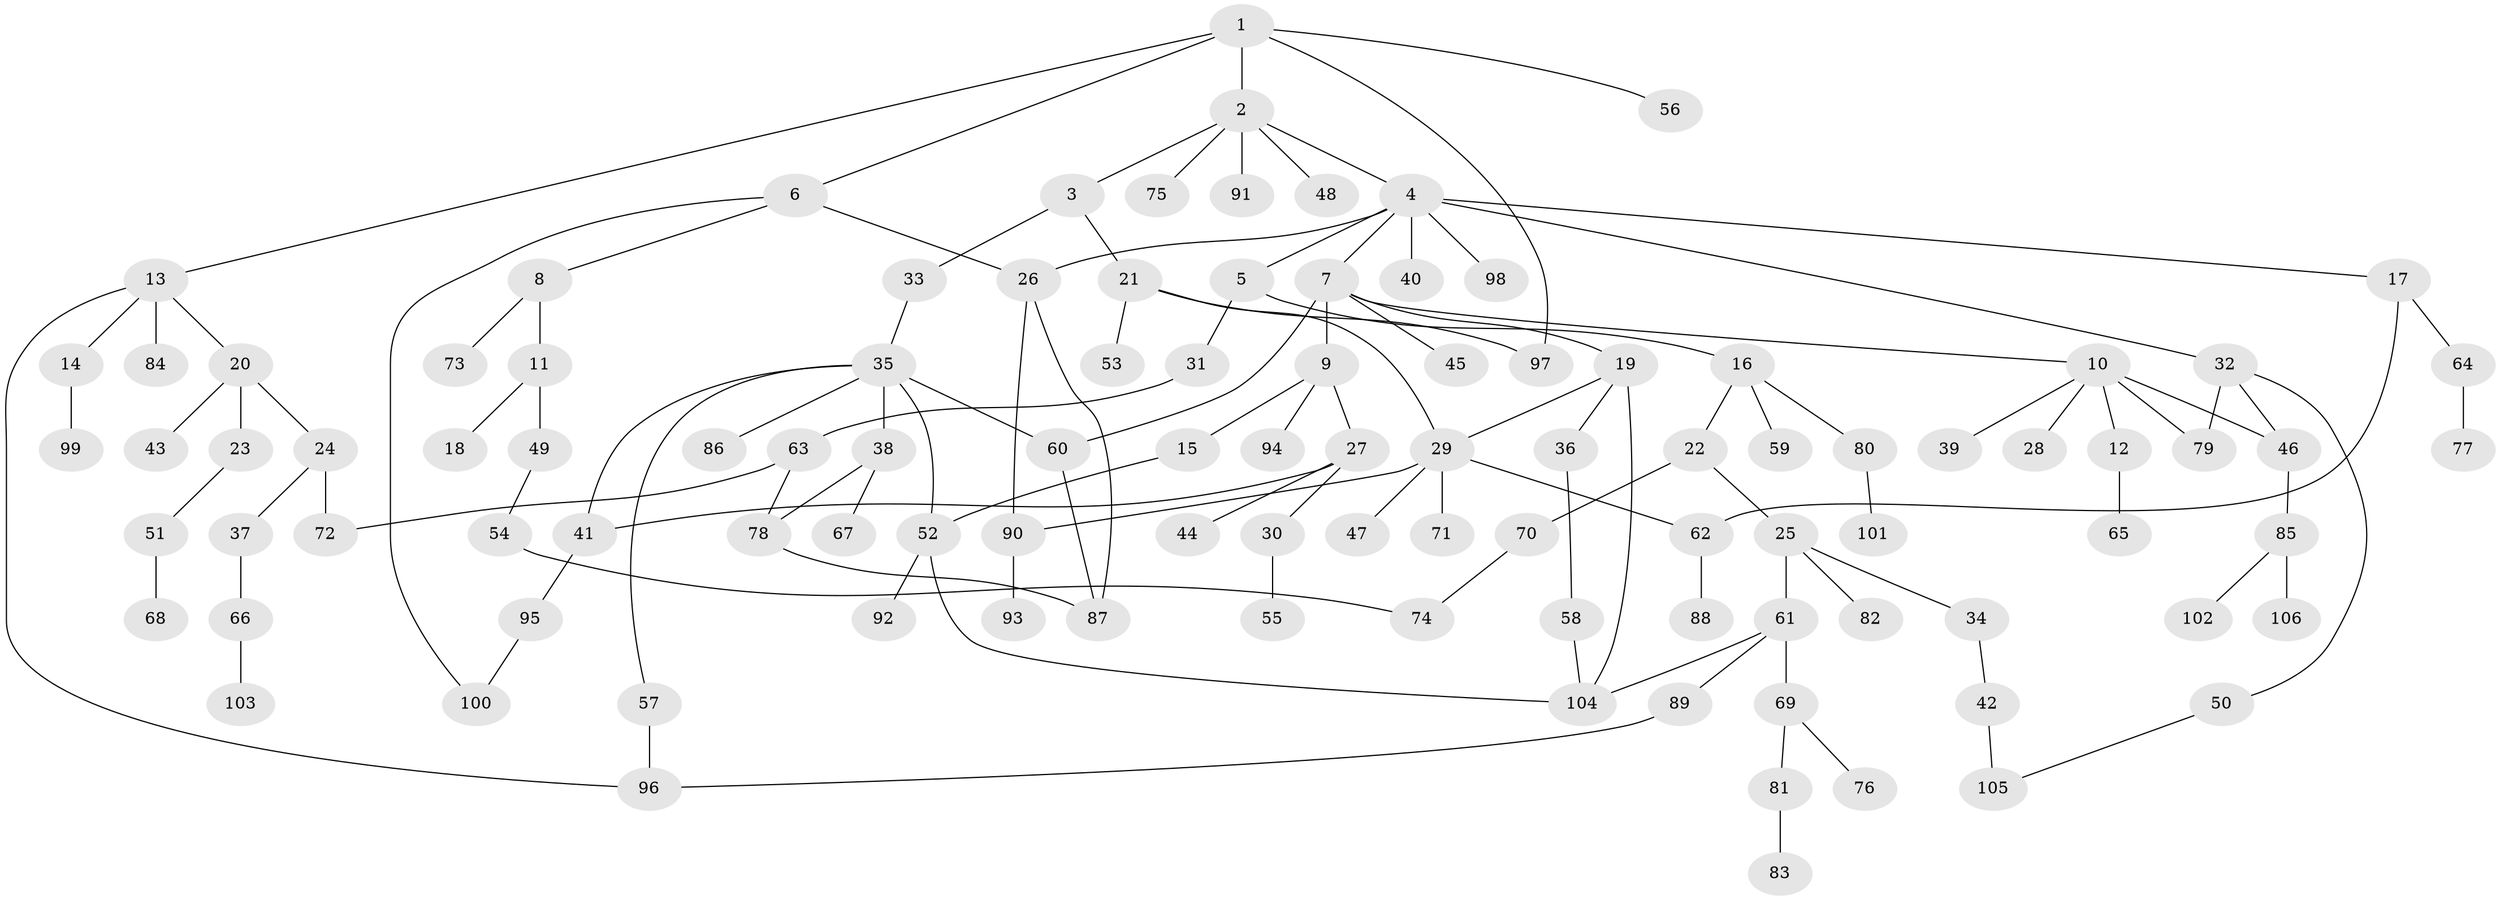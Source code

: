 // coarse degree distribution, {8: 0.014492753623188406, 5: 0.043478260869565216, 3: 0.2463768115942029, 12: 0.014492753623188406, 6: 0.043478260869565216, 1: 0.34782608695652173, 2: 0.21739130434782608, 4: 0.07246376811594203}
// Generated by graph-tools (version 1.1) at 2025/51/02/27/25 19:51:38]
// undirected, 106 vertices, 127 edges
graph export_dot {
graph [start="1"]
  node [color=gray90,style=filled];
  1;
  2;
  3;
  4;
  5;
  6;
  7;
  8;
  9;
  10;
  11;
  12;
  13;
  14;
  15;
  16;
  17;
  18;
  19;
  20;
  21;
  22;
  23;
  24;
  25;
  26;
  27;
  28;
  29;
  30;
  31;
  32;
  33;
  34;
  35;
  36;
  37;
  38;
  39;
  40;
  41;
  42;
  43;
  44;
  45;
  46;
  47;
  48;
  49;
  50;
  51;
  52;
  53;
  54;
  55;
  56;
  57;
  58;
  59;
  60;
  61;
  62;
  63;
  64;
  65;
  66;
  67;
  68;
  69;
  70;
  71;
  72;
  73;
  74;
  75;
  76;
  77;
  78;
  79;
  80;
  81;
  82;
  83;
  84;
  85;
  86;
  87;
  88;
  89;
  90;
  91;
  92;
  93;
  94;
  95;
  96;
  97;
  98;
  99;
  100;
  101;
  102;
  103;
  104;
  105;
  106;
  1 -- 2;
  1 -- 6;
  1 -- 13;
  1 -- 56;
  1 -- 97;
  2 -- 3;
  2 -- 4;
  2 -- 48;
  2 -- 75;
  2 -- 91;
  3 -- 21;
  3 -- 33;
  4 -- 5;
  4 -- 7;
  4 -- 17;
  4 -- 26;
  4 -- 32;
  4 -- 40;
  4 -- 98;
  5 -- 16;
  5 -- 31;
  6 -- 8;
  6 -- 100;
  6 -- 26;
  7 -- 9;
  7 -- 10;
  7 -- 19;
  7 -- 45;
  7 -- 60;
  8 -- 11;
  8 -- 73;
  9 -- 15;
  9 -- 27;
  9 -- 94;
  10 -- 12;
  10 -- 28;
  10 -- 39;
  10 -- 79;
  10 -- 46;
  11 -- 18;
  11 -- 49;
  12 -- 65;
  13 -- 14;
  13 -- 20;
  13 -- 84;
  13 -- 96;
  14 -- 99;
  15 -- 52;
  16 -- 22;
  16 -- 59;
  16 -- 80;
  17 -- 62;
  17 -- 64;
  19 -- 36;
  19 -- 29;
  19 -- 104;
  20 -- 23;
  20 -- 24;
  20 -- 43;
  21 -- 29;
  21 -- 53;
  21 -- 97;
  22 -- 25;
  22 -- 70;
  23 -- 51;
  24 -- 37;
  24 -- 72;
  25 -- 34;
  25 -- 61;
  25 -- 82;
  26 -- 90;
  26 -- 87;
  27 -- 30;
  27 -- 44;
  27 -- 41;
  29 -- 47;
  29 -- 71;
  29 -- 90;
  29 -- 62;
  30 -- 55;
  31 -- 63;
  32 -- 46;
  32 -- 50;
  32 -- 79;
  33 -- 35;
  34 -- 42;
  35 -- 38;
  35 -- 41;
  35 -- 52;
  35 -- 57;
  35 -- 60;
  35 -- 86;
  36 -- 58;
  37 -- 66;
  38 -- 67;
  38 -- 78;
  41 -- 95;
  42 -- 105;
  46 -- 85;
  49 -- 54;
  50 -- 105;
  51 -- 68;
  52 -- 92;
  52 -- 104;
  54 -- 74;
  57 -- 96;
  58 -- 104;
  60 -- 87;
  61 -- 69;
  61 -- 89;
  61 -- 104;
  62 -- 88;
  63 -- 78;
  63 -- 72;
  64 -- 77;
  66 -- 103;
  69 -- 76;
  69 -- 81;
  70 -- 74;
  78 -- 87;
  80 -- 101;
  81 -- 83;
  85 -- 102;
  85 -- 106;
  89 -- 96;
  90 -- 93;
  95 -- 100;
}
